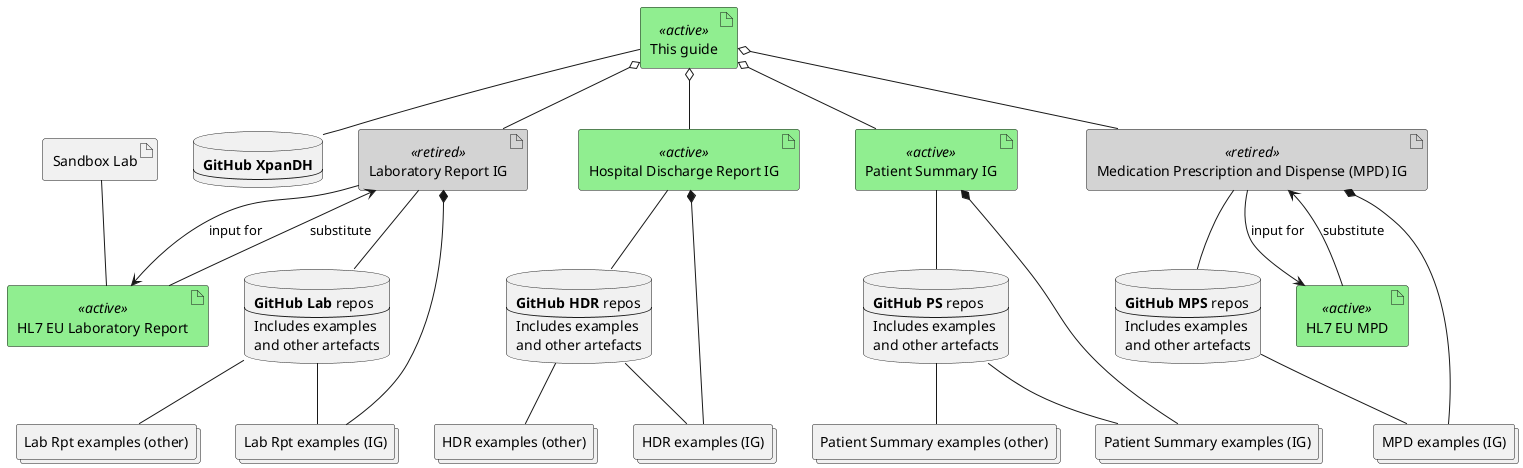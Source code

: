 @startuml
skinparam artifact {
    BackgroundColor<<active>> LightGreen
    BackgroundColor<<retired>> LightGray
}

database GitHubLab [
<b>GitHub Lab</b> repos
----
Includes examples
and other artefacts
]

database GitHubHDR [
<b>GitHub HDR</b> repos
----
Includes examples
and other artefacts
]

database GitHubPs [
<b>GitHub PS</b> repos
----
Includes examples
and other artefacts
]

database GitHubMpd [
<b>GitHub MPS</b> repos
----
Includes examples
and other artefacts
]

database GitHubXph [
<b>GitHub XpanDH</b>
----
]

collections PatientSummaryIg [
Patient Summary examples (IG)
]

collections PatientSummary [
Patient Summary examples (other)
]

collections LabReportIg [
Lab Rpt examples (IG)
]

collections LabReport [
Lab Rpt examples (other)
]

collections HDRIg [
HDR examples (IG)
]

collections MPDIg [
MPD examples (IG)
]

collections HDR [
HDR examples (other)
]

artifact "This guide" <<active>>
artifact "Laboratory Report IG" <<retired>>
artifact "Hospital Discharge Report IG" <<active>>
artifact "Patient Summary IG" <<active>>
artifact "Medication Prescription and Dispense (MPD) IG" as mpd <<retired>>
artifact "HL7 EU Laboratory Report" as hl7LabReport <<active>>
artifact "HL7 EU MPD" as hl7Mpd <<active>>

"This guide" -- GitHubXph 
"This guide" o-- "Laboratory Report IG"
"This guide" o-- "Hospital Discharge Report IG"
"This guide" o-- "Patient Summary IG"
"This guide" o-- mpd

"Patient Summary IG" -- GitHubPs 
"Patient Summary IG" *-- PatientSummaryIg 
GitHubPs -- PatientSummary 
GitHubPs -- PatientSummaryIg

"Laboratory Report IG" -- GitHubLab 
"Laboratory Report IG" *-- LabReportIg 
GitHubLab -- LabReport 
GitHubLab -- LabReportIg

"Hospital Discharge Report IG" -- GitHubHDR
"Hospital Discharge Report IG" *-- HDRIg
GitHubHDR -- HDR
GitHubHDR -- HDRIg

mpd -- GitHubMpd
mpd *-- MPDIg 
GitHubMpd -- MPDIg

hl7LabReport --> "Laboratory Report IG" : substitute
hl7Mpd --> mpd : substitute

"Laboratory Report IG" --> hl7LabReport : input for
mpd --> hl7Mpd : input for

artifact "Sandbox Lab" as sandboxLab
sandboxLab -- hl7LabReport
url of sandboxLab is [[https://sandbox.hl7europe.eu/]]

url of hl7LabReport is [[https://hl7.eu/fhir/laboratory/]]
url of hl7Mpd is [[https://build.fhir.org/ig/hl7-eu/mpd/]]
url of "Patient Summary IG" is [[https://build.fhir.org/ig/hl7-eu/xpandh-ps]]
url of "Laboratory Report IG" is [[https://build.fhir.org/ig/hl7-eu/xpandh-lab]]
url of "Hospital Discharge Report IG" is [[https://build.fhir.org/ig/hl7-eu/xpandh-hdr]]
url of mpd is [[https://build.fhir.org/ig/hl7-eu/xpandh-mpd]]

url of GitHubHDR is [[https://github.com/hl7-eu/xpandh-hdr]]
url of GitHubLab is [[https://github.com/hl7-eu/xpandh-lab]]
url of GitHubPs is [[https://github.com/hl7-eu/xpandh-ps]]
url of GitHubMpd is [[https://github.com/hl7-eu/xpandh-mpd]]
url of GitHubXph is [[https://github.com/hl7-eu/xpandh]]
@enduml